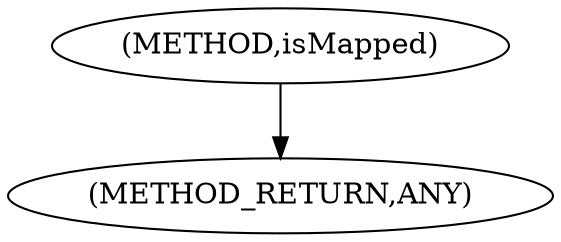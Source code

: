 digraph "isMapped" {  
"100586" [label = <(METHOD,isMapped)> ]
"100588" [label = <(METHOD_RETURN,ANY)> ]
  "100586" -> "100588" 
}

